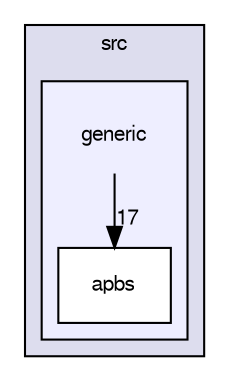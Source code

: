 digraph "src/generic/" {
  compound=true
  node [ fontsize="10", fontname="FreeSans"];
  edge [ labelfontsize="10", labelfontname="FreeSans"];
  subgraph clusterdir_68267d1309a1af8e8297ef4c3efbcdba {
    graph [ bgcolor="#ddddee", pencolor="black", label="src" fontname="FreeSans", fontsize="10", URL="dir_68267d1309a1af8e8297ef4c3efbcdba.html"]
  subgraph clusterdir_4075b182e53a3873a42d885f4e1e98c4 {
    graph [ bgcolor="#eeeeff", pencolor="black", label="" URL="dir_4075b182e53a3873a42d885f4e1e98c4.html"];
    dir_4075b182e53a3873a42d885f4e1e98c4 [shape=plaintext label="generic"];
    dir_1e2c77cda04155b3bb94bf1eaa58f712 [shape=box label="apbs" color="black" fillcolor="white" style="filled" URL="dir_1e2c77cda04155b3bb94bf1eaa58f712.html"];
  }
  }
  dir_4075b182e53a3873a42d885f4e1e98c4->dir_1e2c77cda04155b3bb94bf1eaa58f712 [headlabel="17", labeldistance=1.5 headhref="dir_000009_000010.html"];
}
